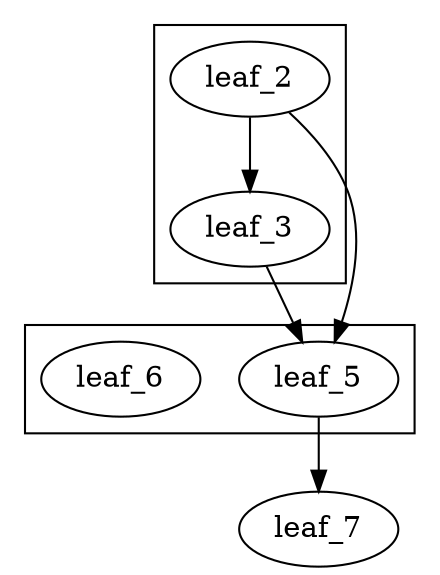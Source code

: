digraph G {
	subgraph cluster_node_1 {
		leaf_2;
		leaf_3;
		leaf_2 -> leaf_3;
	};
	subgraph cluster_node_4 {
		leaf_5;
		leaf_6;
	};
	leaf_7;
	leaf_5 -> leaf_7;
	leaf_3 -> leaf_5;
	leaf_2 -> leaf_5;
}